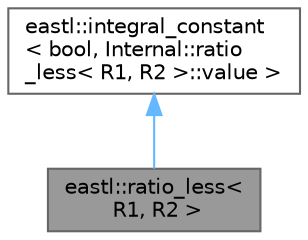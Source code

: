 digraph "eastl::ratio_less&lt; R1, R2 &gt;"
{
 // LATEX_PDF_SIZE
  bgcolor="transparent";
  edge [fontname=Helvetica,fontsize=10,labelfontname=Helvetica,labelfontsize=10];
  node [fontname=Helvetica,fontsize=10,shape=box,height=0.2,width=0.4];
  Node1 [id="Node000001",label="eastl::ratio_less\<\l R1, R2 \>",height=0.2,width=0.4,color="gray40", fillcolor="grey60", style="filled", fontcolor="black",tooltip=" "];
  Node2 -> Node1 [id="edge2_Node000001_Node000002",dir="back",color="steelblue1",style="solid",tooltip=" "];
  Node2 [id="Node000002",label="eastl::integral_constant\l\< bool, Internal::ratio\l_less\< R1, R2 \>::value \>",height=0.2,width=0.4,color="gray40", fillcolor="white", style="filled",URL="$structeastl_1_1integral__constant.html",tooltip=" "];
}
